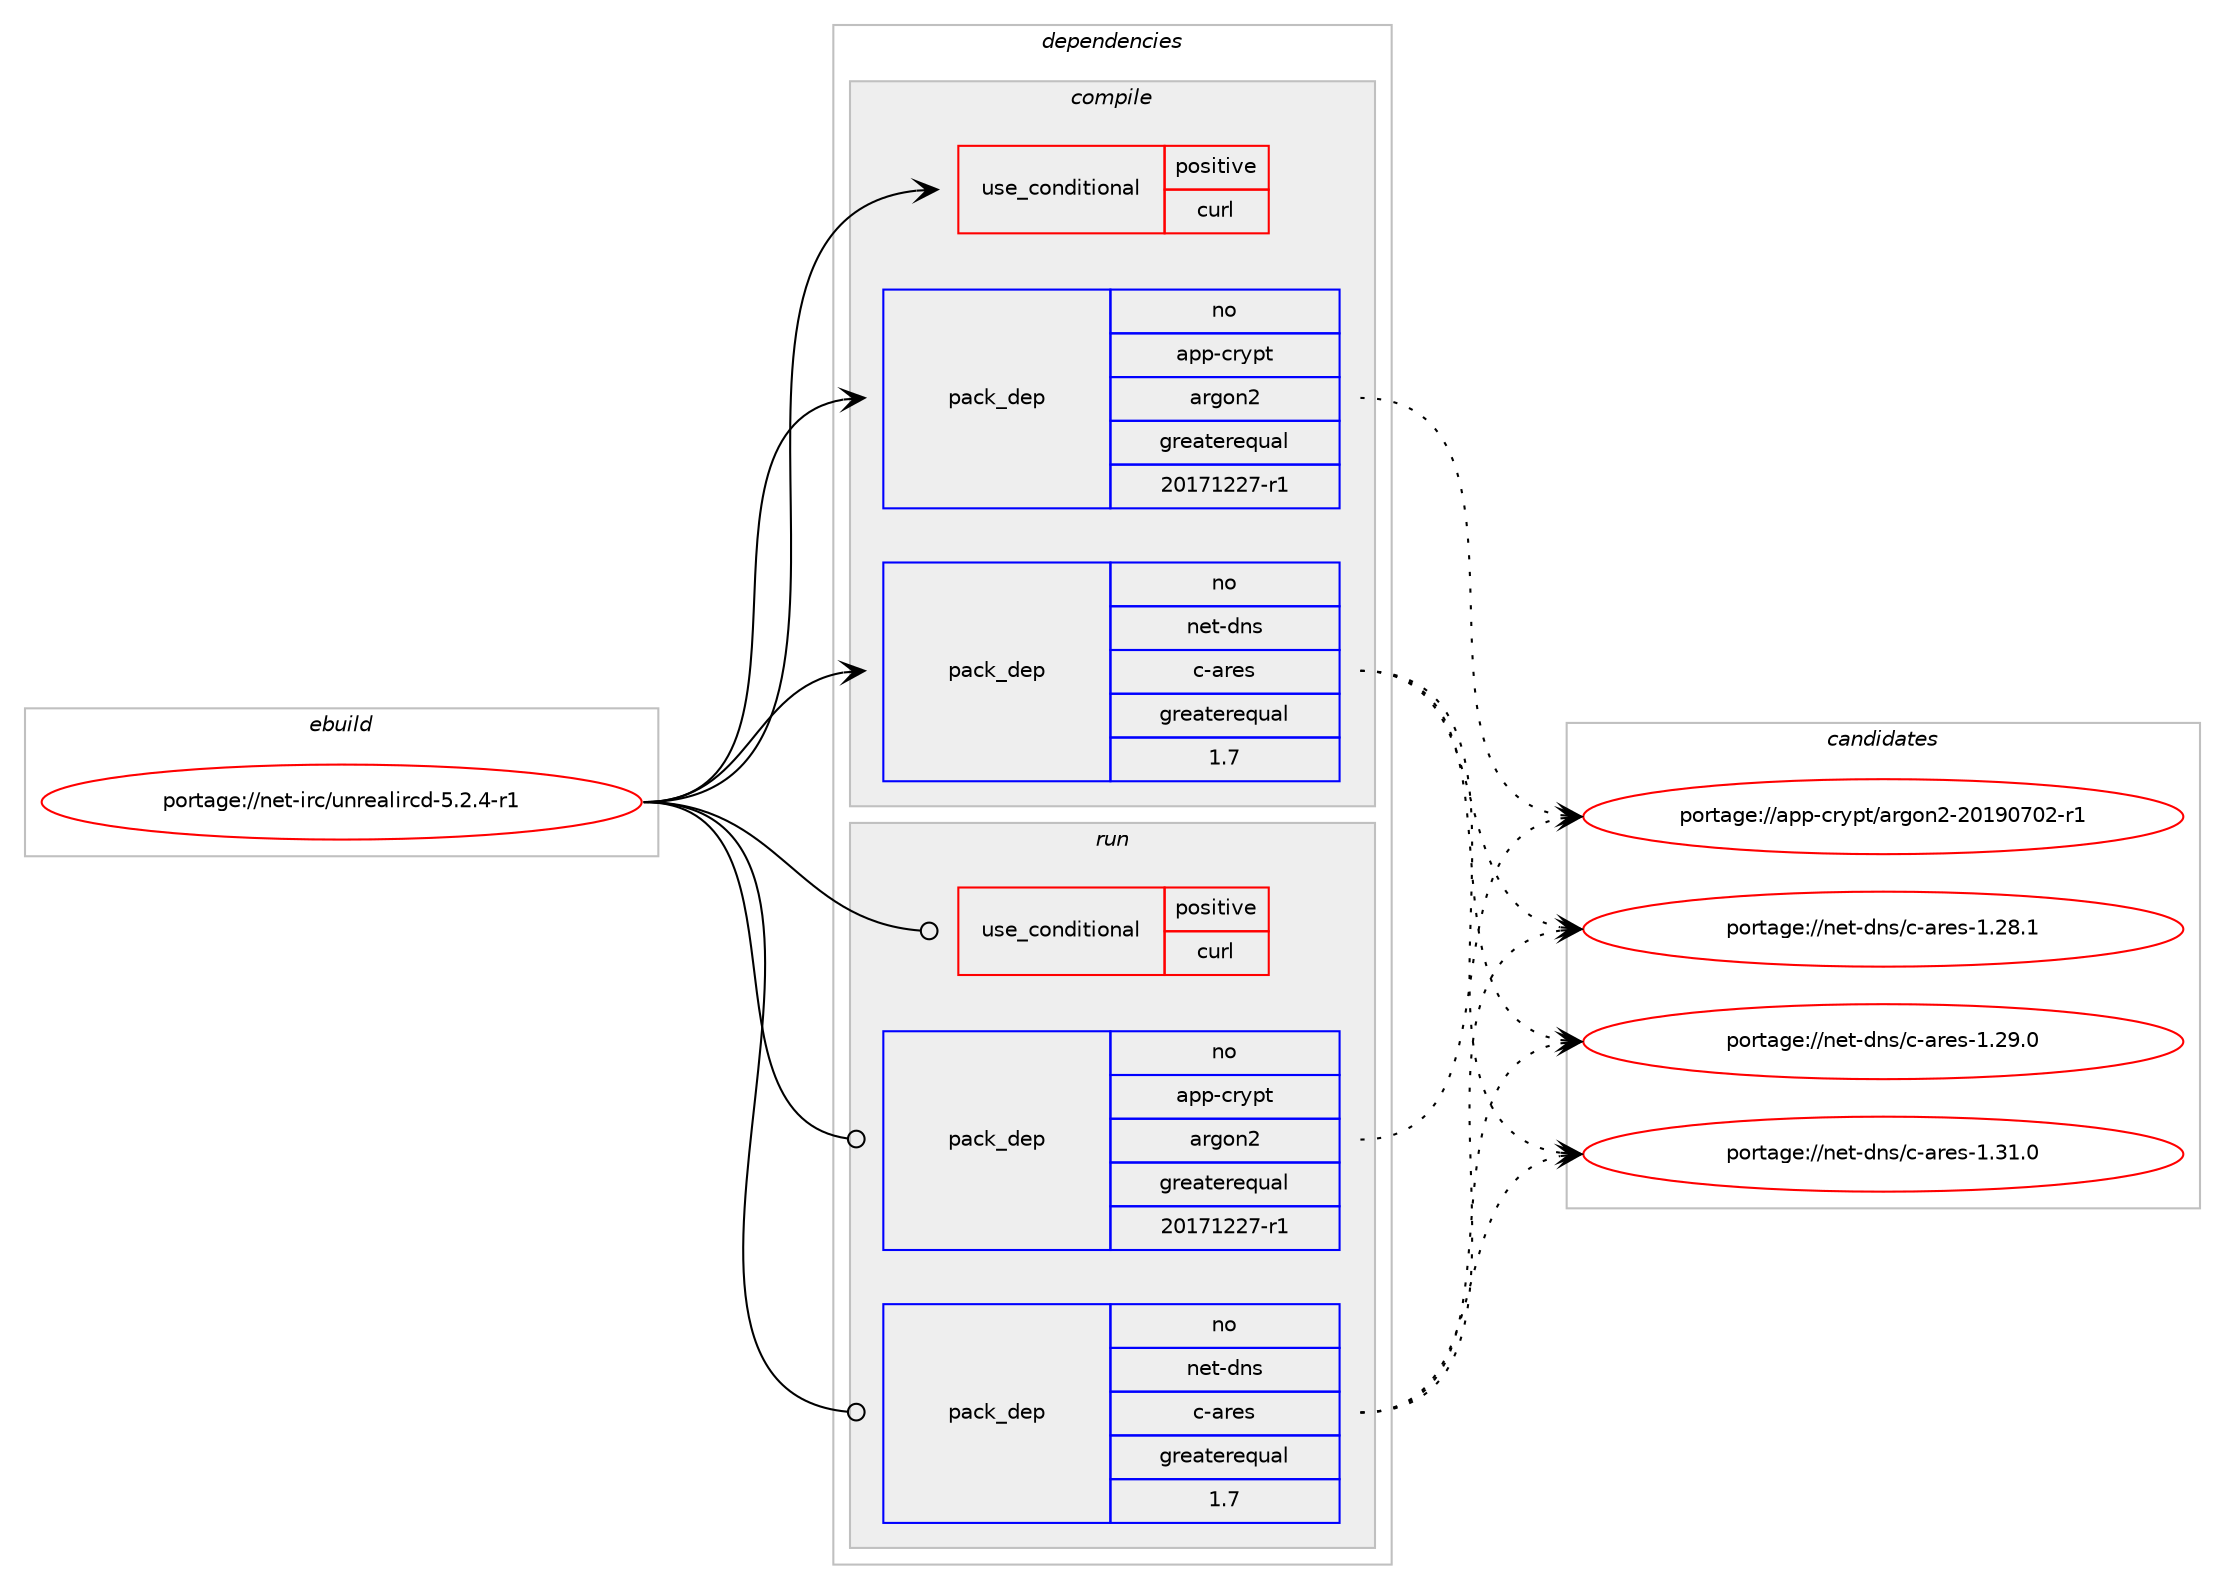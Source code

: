 digraph prolog {

# *************
# Graph options
# *************

newrank=true;
concentrate=true;
compound=true;
graph [rankdir=LR,fontname=Helvetica,fontsize=10,ranksep=1.5];#, ranksep=2.5, nodesep=0.2];
edge  [arrowhead=vee];
node  [fontname=Helvetica,fontsize=10];

# **********
# The ebuild
# **********

subgraph cluster_leftcol {
color=gray;
rank=same;
label=<<i>ebuild</i>>;
id [label="portage://net-irc/unrealircd-5.2.4-r1", color=red, width=4, href="../net-irc/unrealircd-5.2.4-r1.svg"];
}

# ****************
# The dependencies
# ****************

subgraph cluster_midcol {
color=gray;
label=<<i>dependencies</i>>;
subgraph cluster_compile {
fillcolor="#eeeeee";
style=filled;
label=<<i>compile</i>>;
subgraph cond90377 {
dependency181826 [label=<<TABLE BORDER="0" CELLBORDER="1" CELLSPACING="0" CELLPADDING="4"><TR><TD ROWSPAN="3" CELLPADDING="10">use_conditional</TD></TR><TR><TD>positive</TD></TR><TR><TD>curl</TD></TR></TABLE>>, shape=none, color=red];
# *** BEGIN UNKNOWN DEPENDENCY TYPE (TODO) ***
# dependency181826 -> package_dependency(portage://net-irc/unrealircd-5.2.4-r1,install,no,net-misc,curl,none,[,,],[],[use(enable(adns),none)])
# *** END UNKNOWN DEPENDENCY TYPE (TODO) ***

}
id:e -> dependency181826:w [weight=20,style="solid",arrowhead="vee"];
# *** BEGIN UNKNOWN DEPENDENCY TYPE (TODO) ***
# id -> package_dependency(portage://net-irc/unrealircd-5.2.4-r1,install,no,acct-group,unrealircd,none,[,,],[],[])
# *** END UNKNOWN DEPENDENCY TYPE (TODO) ***

# *** BEGIN UNKNOWN DEPENDENCY TYPE (TODO) ***
# id -> package_dependency(portage://net-irc/unrealircd-5.2.4-r1,install,no,acct-user,unrealircd,none,[,,],[],[])
# *** END UNKNOWN DEPENDENCY TYPE (TODO) ***

subgraph pack88874 {
dependency181827 [label=<<TABLE BORDER="0" CELLBORDER="1" CELLSPACING="0" CELLPADDING="4" WIDTH="220"><TR><TD ROWSPAN="6" CELLPADDING="30">pack_dep</TD></TR><TR><TD WIDTH="110">no</TD></TR><TR><TD>app-crypt</TD></TR><TR><TD>argon2</TD></TR><TR><TD>greaterequal</TD></TR><TR><TD>20171227-r1</TD></TR></TABLE>>, shape=none, color=blue];
}
id:e -> dependency181827:w [weight=20,style="solid",arrowhead="vee"];
# *** BEGIN UNKNOWN DEPENDENCY TYPE (TODO) ***
# id -> package_dependency(portage://net-irc/unrealircd-5.2.4-r1,install,no,dev-libs,libpcre2,none,[,,],[],[])
# *** END UNKNOWN DEPENDENCY TYPE (TODO) ***

# *** BEGIN UNKNOWN DEPENDENCY TYPE (TODO) ***
# id -> package_dependency(portage://net-irc/unrealircd-5.2.4-r1,install,no,dev-libs,libsodium,none,[,,],any_same_slot,[])
# *** END UNKNOWN DEPENDENCY TYPE (TODO) ***

# *** BEGIN UNKNOWN DEPENDENCY TYPE (TODO) ***
# id -> package_dependency(portage://net-irc/unrealircd-5.2.4-r1,install,no,dev-libs,openssl,none,[,,],[slot(0),equal],[])
# *** END UNKNOWN DEPENDENCY TYPE (TODO) ***

subgraph pack88875 {
dependency181828 [label=<<TABLE BORDER="0" CELLBORDER="1" CELLSPACING="0" CELLPADDING="4" WIDTH="220"><TR><TD ROWSPAN="6" CELLPADDING="30">pack_dep</TD></TR><TR><TD WIDTH="110">no</TD></TR><TR><TD>net-dns</TD></TR><TR><TD>c-ares</TD></TR><TR><TD>greaterequal</TD></TR><TR><TD>1.7</TD></TR></TABLE>>, shape=none, color=blue];
}
id:e -> dependency181828:w [weight=20,style="solid",arrowhead="vee"];
# *** BEGIN UNKNOWN DEPENDENCY TYPE (TODO) ***
# id -> package_dependency(portage://net-irc/unrealircd-5.2.4-r1,install,no,virtual,libcrypt,none,[,,],any_same_slot,[])
# *** END UNKNOWN DEPENDENCY TYPE (TODO) ***

}
subgraph cluster_compileandrun {
fillcolor="#eeeeee";
style=filled;
label=<<i>compile and run</i>>;
}
subgraph cluster_run {
fillcolor="#eeeeee";
style=filled;
label=<<i>run</i>>;
subgraph cond90378 {
dependency181829 [label=<<TABLE BORDER="0" CELLBORDER="1" CELLSPACING="0" CELLPADDING="4"><TR><TD ROWSPAN="3" CELLPADDING="10">use_conditional</TD></TR><TR><TD>positive</TD></TR><TR><TD>curl</TD></TR></TABLE>>, shape=none, color=red];
# *** BEGIN UNKNOWN DEPENDENCY TYPE (TODO) ***
# dependency181829 -> package_dependency(portage://net-irc/unrealircd-5.2.4-r1,run,no,net-misc,curl,none,[,,],[],[use(enable(adns),none)])
# *** END UNKNOWN DEPENDENCY TYPE (TODO) ***

}
id:e -> dependency181829:w [weight=20,style="solid",arrowhead="odot"];
# *** BEGIN UNKNOWN DEPENDENCY TYPE (TODO) ***
# id -> package_dependency(portage://net-irc/unrealircd-5.2.4-r1,run,no,acct-group,unrealircd,none,[,,],[],[])
# *** END UNKNOWN DEPENDENCY TYPE (TODO) ***

# *** BEGIN UNKNOWN DEPENDENCY TYPE (TODO) ***
# id -> package_dependency(portage://net-irc/unrealircd-5.2.4-r1,run,no,acct-user,unrealircd,none,[,,],[],[])
# *** END UNKNOWN DEPENDENCY TYPE (TODO) ***

subgraph pack88876 {
dependency181830 [label=<<TABLE BORDER="0" CELLBORDER="1" CELLSPACING="0" CELLPADDING="4" WIDTH="220"><TR><TD ROWSPAN="6" CELLPADDING="30">pack_dep</TD></TR><TR><TD WIDTH="110">no</TD></TR><TR><TD>app-crypt</TD></TR><TR><TD>argon2</TD></TR><TR><TD>greaterequal</TD></TR><TR><TD>20171227-r1</TD></TR></TABLE>>, shape=none, color=blue];
}
id:e -> dependency181830:w [weight=20,style="solid",arrowhead="odot"];
# *** BEGIN UNKNOWN DEPENDENCY TYPE (TODO) ***
# id -> package_dependency(portage://net-irc/unrealircd-5.2.4-r1,run,no,dev-libs,libpcre2,none,[,,],[],[])
# *** END UNKNOWN DEPENDENCY TYPE (TODO) ***

# *** BEGIN UNKNOWN DEPENDENCY TYPE (TODO) ***
# id -> package_dependency(portage://net-irc/unrealircd-5.2.4-r1,run,no,dev-libs,libsodium,none,[,,],any_same_slot,[])
# *** END UNKNOWN DEPENDENCY TYPE (TODO) ***

# *** BEGIN UNKNOWN DEPENDENCY TYPE (TODO) ***
# id -> package_dependency(portage://net-irc/unrealircd-5.2.4-r1,run,no,dev-libs,openssl,none,[,,],[slot(0),equal],[])
# *** END UNKNOWN DEPENDENCY TYPE (TODO) ***

subgraph pack88877 {
dependency181831 [label=<<TABLE BORDER="0" CELLBORDER="1" CELLSPACING="0" CELLPADDING="4" WIDTH="220"><TR><TD ROWSPAN="6" CELLPADDING="30">pack_dep</TD></TR><TR><TD WIDTH="110">no</TD></TR><TR><TD>net-dns</TD></TR><TR><TD>c-ares</TD></TR><TR><TD>greaterequal</TD></TR><TR><TD>1.7</TD></TR></TABLE>>, shape=none, color=blue];
}
id:e -> dependency181831:w [weight=20,style="solid",arrowhead="odot"];
# *** BEGIN UNKNOWN DEPENDENCY TYPE (TODO) ***
# id -> package_dependency(portage://net-irc/unrealircd-5.2.4-r1,run,no,virtual,libcrypt,none,[,,],any_same_slot,[])
# *** END UNKNOWN DEPENDENCY TYPE (TODO) ***

}
}

# **************
# The candidates
# **************

subgraph cluster_choices {
rank=same;
color=gray;
label=<<i>candidates</i>>;

subgraph choice88874 {
color=black;
nodesep=1;
choice9711211245991141211121164797114103111110504550484957485548504511449 [label="portage://app-crypt/argon2-20190702-r1", color=red, width=4,href="../app-crypt/argon2-20190702-r1.svg"];
dependency181827:e -> choice9711211245991141211121164797114103111110504550484957485548504511449:w [style=dotted,weight="100"];
}
subgraph choice88875 {
color=black;
nodesep=1;
choice110101116451001101154799459711410111545494650564649 [label="portage://net-dns/c-ares-1.28.1", color=red, width=4,href="../net-dns/c-ares-1.28.1.svg"];
choice110101116451001101154799459711410111545494650574648 [label="portage://net-dns/c-ares-1.29.0", color=red, width=4,href="../net-dns/c-ares-1.29.0.svg"];
choice110101116451001101154799459711410111545494651494648 [label="portage://net-dns/c-ares-1.31.0", color=red, width=4,href="../net-dns/c-ares-1.31.0.svg"];
dependency181828:e -> choice110101116451001101154799459711410111545494650564649:w [style=dotted,weight="100"];
dependency181828:e -> choice110101116451001101154799459711410111545494650574648:w [style=dotted,weight="100"];
dependency181828:e -> choice110101116451001101154799459711410111545494651494648:w [style=dotted,weight="100"];
}
subgraph choice88876 {
color=black;
nodesep=1;
choice9711211245991141211121164797114103111110504550484957485548504511449 [label="portage://app-crypt/argon2-20190702-r1", color=red, width=4,href="../app-crypt/argon2-20190702-r1.svg"];
dependency181830:e -> choice9711211245991141211121164797114103111110504550484957485548504511449:w [style=dotted,weight="100"];
}
subgraph choice88877 {
color=black;
nodesep=1;
choice110101116451001101154799459711410111545494650564649 [label="portage://net-dns/c-ares-1.28.1", color=red, width=4,href="../net-dns/c-ares-1.28.1.svg"];
choice110101116451001101154799459711410111545494650574648 [label="portage://net-dns/c-ares-1.29.0", color=red, width=4,href="../net-dns/c-ares-1.29.0.svg"];
choice110101116451001101154799459711410111545494651494648 [label="portage://net-dns/c-ares-1.31.0", color=red, width=4,href="../net-dns/c-ares-1.31.0.svg"];
dependency181831:e -> choice110101116451001101154799459711410111545494650564649:w [style=dotted,weight="100"];
dependency181831:e -> choice110101116451001101154799459711410111545494650574648:w [style=dotted,weight="100"];
dependency181831:e -> choice110101116451001101154799459711410111545494651494648:w [style=dotted,weight="100"];
}
}

}
